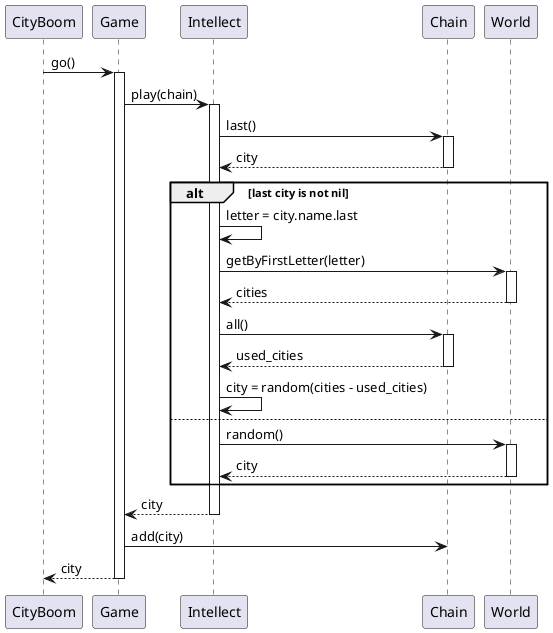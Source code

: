 @startuml
CityBoom -> Game: go()
activate Game
Game -> Intellect: play(chain)
activate Intellect
Intellect -> Chain: last()
activate Chain
Chain --> Intellect: city
deactivate Chain
alt last city is not nil
    Intellect -> Intellect: letter = city.name.last
    Intellect -> World: getByFirstLetter(letter)
    activate World
    World --> Intellect: cities
    deactivate World
    Intellect -> Chain: all()
    activate Chain
    Chain --> Intellect: used_cities
    deactivate Chain
    Intellect -> Intellect: city = random(cities - used_cities)
else
    Intellect -> World: random()
    activate World
    World --> Intellect: city
    deactivate World
end
Intellect --> Game: city
deactivate Intellect
Game -> Chain: add(city)
Game --> CityBoom: city
deactivate Game
@enduml